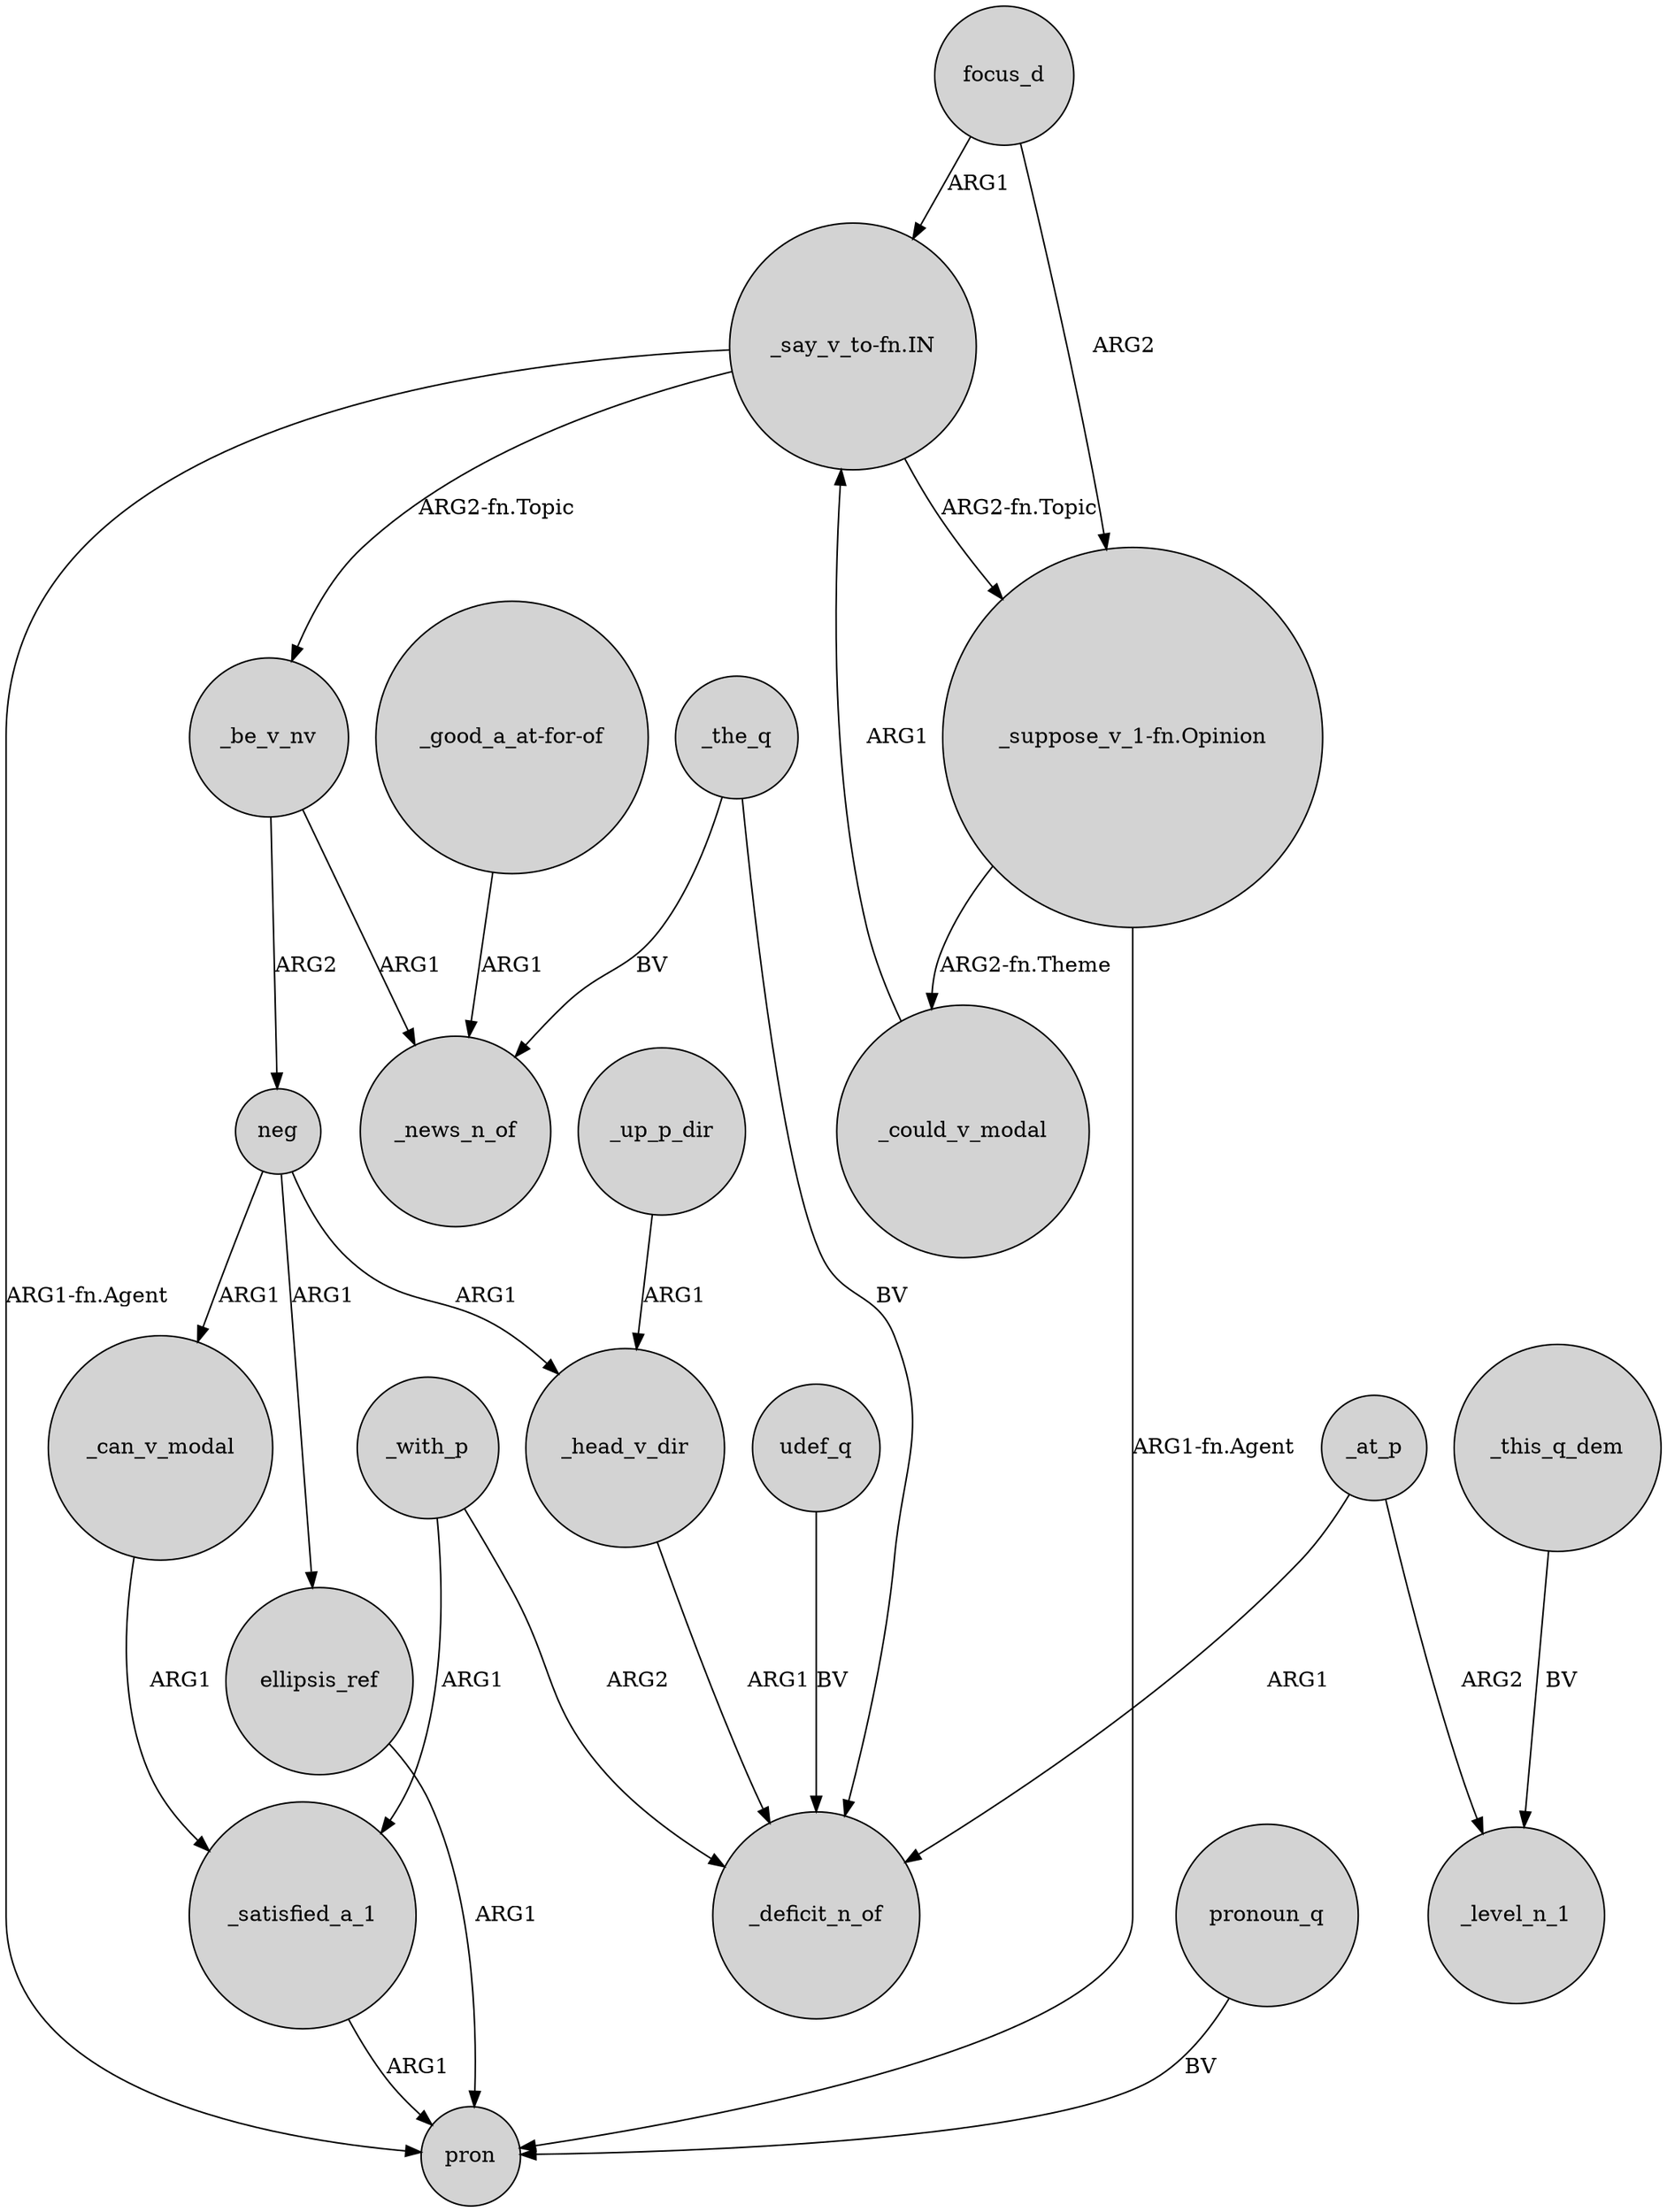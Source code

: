 digraph {
	node [shape=circle style=filled]
	_with_p -> _deficit_n_of [label=ARG2]
	_be_v_nv -> _news_n_of [label=ARG1]
	_head_v_dir -> _deficit_n_of [label=ARG1]
	ellipsis_ref -> pron [label=ARG1]
	"_good_a_at-for-of" -> _news_n_of [label=ARG1]
	_up_p_dir -> _head_v_dir [label=ARG1]
	"_say_v_to-fn.IN" -> "_suppose_v_1-fn.Opinion" [label="ARG2-fn.Topic"]
	_with_p -> _satisfied_a_1 [label=ARG1]
	"_suppose_v_1-fn.Opinion" -> _could_v_modal [label="ARG2-fn.Theme"]
	udef_q -> _deficit_n_of [label=BV]
	focus_d -> "_suppose_v_1-fn.Opinion" [label=ARG2]
	focus_d -> "_say_v_to-fn.IN" [label=ARG1]
	neg -> ellipsis_ref [label=ARG1]
	pronoun_q -> pron [label=BV]
	_be_v_nv -> neg [label=ARG2]
	_can_v_modal -> _satisfied_a_1 [label=ARG1]
	_at_p -> _deficit_n_of [label=ARG1]
	_this_q_dem -> _level_n_1 [label=BV]
	"_suppose_v_1-fn.Opinion" -> pron [label="ARG1-fn.Agent"]
	"_say_v_to-fn.IN" -> _be_v_nv [label="ARG2-fn.Topic"]
	_could_v_modal -> "_say_v_to-fn.IN" [label=ARG1]
	_at_p -> _level_n_1 [label=ARG2]
	_the_q -> _news_n_of [label=BV]
	"_say_v_to-fn.IN" -> pron [label="ARG1-fn.Agent"]
	_the_q -> _deficit_n_of [label=BV]
	_satisfied_a_1 -> pron [label=ARG1]
	neg -> _can_v_modal [label=ARG1]
	neg -> _head_v_dir [label=ARG1]
}
